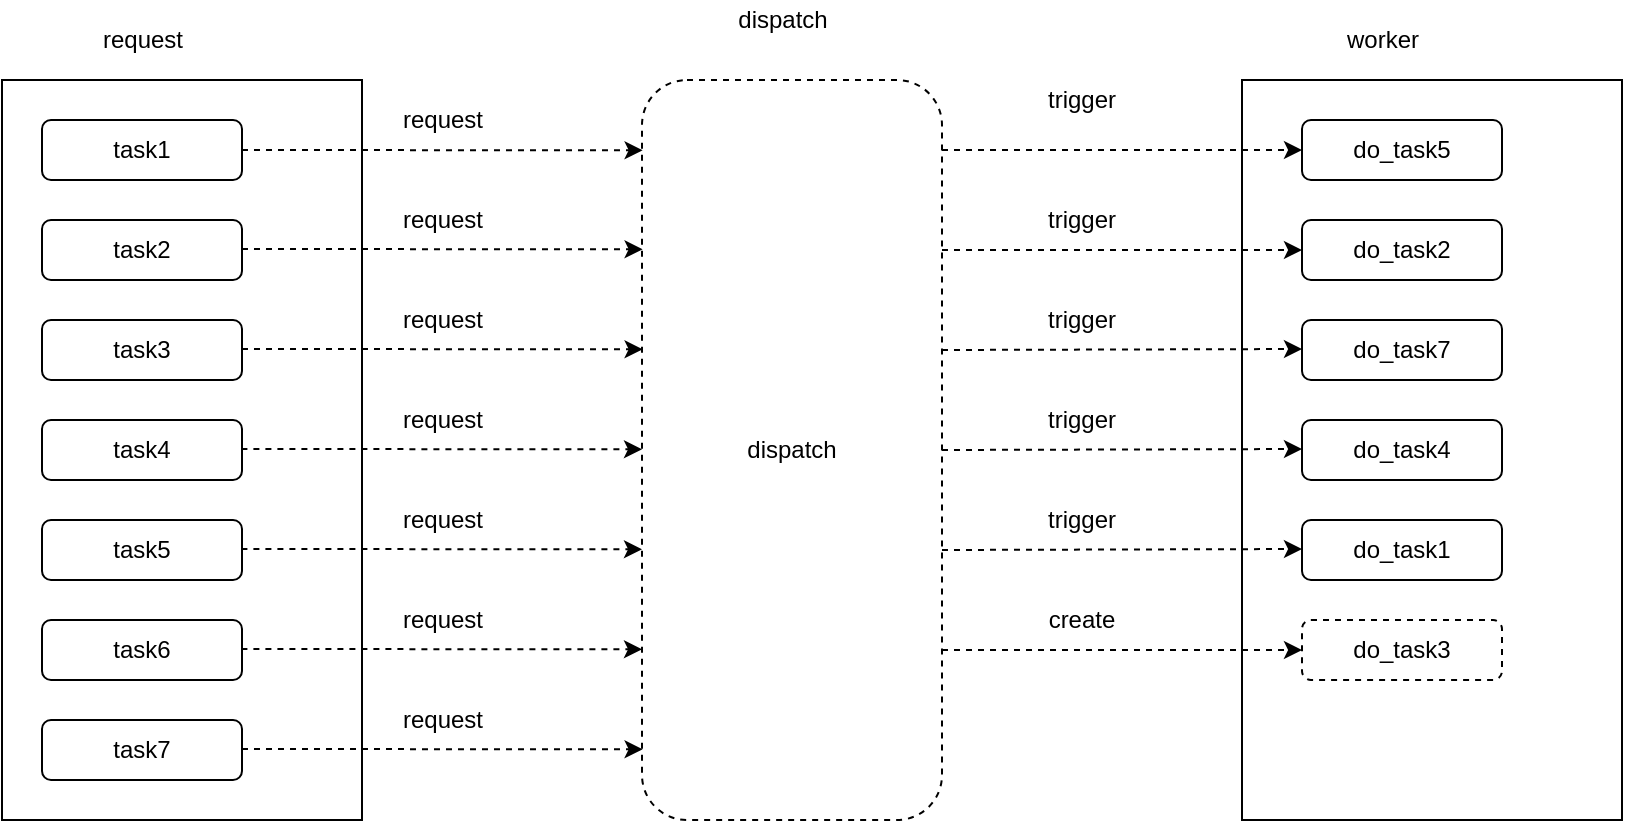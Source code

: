 <mxfile version="14.1.8" type="device"><diagram id="k_ibR48YX0XUT3XEo1NE" name="第 1 页"><mxGraphModel dx="1849" dy="497" grid="1" gridSize="10" guides="1" tooltips="1" connect="1" arrows="1" fold="1" page="1" pageScale="1" pageWidth="827" pageHeight="1169" math="0" shadow="0"><root><mxCell id="0"/><mxCell id="1" parent="0"/><mxCell id="H5HB85lelzi5ELvp5ldq-1" value="" style="rounded=0;whiteSpace=wrap;html=1;" vertex="1" parent="1"><mxGeometry x="-70" y="90" width="180" height="370" as="geometry"/></mxCell><mxCell id="H5HB85lelzi5ELvp5ldq-2" value="task1" style="rounded=1;whiteSpace=wrap;html=1;" vertex="1" parent="1"><mxGeometry x="-50" y="110" width="100" height="30" as="geometry"/></mxCell><mxCell id="H5HB85lelzi5ELvp5ldq-3" value="task2" style="rounded=1;whiteSpace=wrap;html=1;" vertex="1" parent="1"><mxGeometry x="-50" y="160" width="100" height="30" as="geometry"/></mxCell><mxCell id="H5HB85lelzi5ELvp5ldq-4" value="task3" style="rounded=1;whiteSpace=wrap;html=1;" vertex="1" parent="1"><mxGeometry x="-50" y="210" width="100" height="30" as="geometry"/></mxCell><mxCell id="H5HB85lelzi5ELvp5ldq-5" value="task4" style="rounded=1;whiteSpace=wrap;html=1;" vertex="1" parent="1"><mxGeometry x="-50" y="260" width="100" height="30" as="geometry"/></mxCell><mxCell id="H5HB85lelzi5ELvp5ldq-6" value="task5" style="rounded=1;whiteSpace=wrap;html=1;" vertex="1" parent="1"><mxGeometry x="-50" y="310" width="100" height="30" as="geometry"/></mxCell><mxCell id="H5HB85lelzi5ELvp5ldq-7" value="" style="rounded=0;whiteSpace=wrap;html=1;" vertex="1" parent="1"><mxGeometry x="550" y="90" width="190" height="370" as="geometry"/></mxCell><mxCell id="H5HB85lelzi5ELvp5ldq-8" value="do_task5" style="rounded=1;whiteSpace=wrap;html=1;" vertex="1" parent="1"><mxGeometry x="580" y="110" width="100" height="30" as="geometry"/></mxCell><mxCell id="H5HB85lelzi5ELvp5ldq-9" value="do_task2" style="rounded=1;whiteSpace=wrap;html=1;" vertex="1" parent="1"><mxGeometry x="580" y="160" width="100" height="30" as="geometry"/></mxCell><mxCell id="H5HB85lelzi5ELvp5ldq-10" value="do_task7" style="rounded=1;whiteSpace=wrap;html=1;" vertex="1" parent="1"><mxGeometry x="580" y="210" width="100" height="30" as="geometry"/></mxCell><mxCell id="H5HB85lelzi5ELvp5ldq-11" value="do_task4" style="rounded=1;whiteSpace=wrap;html=1;" vertex="1" parent="1"><mxGeometry x="580" y="260" width="100" height="30" as="geometry"/></mxCell><mxCell id="H5HB85lelzi5ELvp5ldq-12" value="do_task1" style="rounded=1;whiteSpace=wrap;html=1;" vertex="1" parent="1"><mxGeometry x="580" y="310" width="100" height="30" as="geometry"/></mxCell><mxCell id="H5HB85lelzi5ELvp5ldq-13" value="request" style="text;html=1;align=center;verticalAlign=middle;resizable=0;points=[];autosize=1;" vertex="1" parent="1"><mxGeometry x="-30" y="60" width="60" height="20" as="geometry"/></mxCell><mxCell id="H5HB85lelzi5ELvp5ldq-15" value="worker" style="text;html=1;align=center;verticalAlign=middle;resizable=0;points=[];autosize=1;" vertex="1" parent="1"><mxGeometry x="595" y="60" width="50" height="20" as="geometry"/></mxCell><mxCell id="H5HB85lelzi5ELvp5ldq-16" value="" style="endArrow=classic;html=1;entryX=0;entryY=0.5;entryDx=0;entryDy=0;dashed=1;" edge="1" parent="1" target="H5HB85lelzi5ELvp5ldq-8"><mxGeometry width="50" height="50" relative="1" as="geometry"><mxPoint x="400" y="125" as="sourcePoint"/><mxPoint x="350" y="130" as="targetPoint"/></mxGeometry></mxCell><mxCell id="H5HB85lelzi5ELvp5ldq-18" value="" style="endArrow=classic;html=1;entryX=0;entryY=0.5;entryDx=0;entryDy=0;dashed=1;" edge="1" parent="1" target="H5HB85lelzi5ELvp5ldq-9"><mxGeometry width="50" height="50" relative="1" as="geometry"><mxPoint x="400" y="175" as="sourcePoint"/><mxPoint x="430" y="174.5" as="targetPoint"/></mxGeometry></mxCell><mxCell id="H5HB85lelzi5ELvp5ldq-19" value="" style="endArrow=classic;html=1;entryX=0;entryY=0.5;entryDx=0;entryDy=0;dashed=1;" edge="1" parent="1"><mxGeometry width="50" height="50" relative="1" as="geometry"><mxPoint x="400" y="225" as="sourcePoint"/><mxPoint x="580" y="224.5" as="targetPoint"/></mxGeometry></mxCell><mxCell id="H5HB85lelzi5ELvp5ldq-20" value="" style="endArrow=classic;html=1;entryX=0;entryY=0.5;entryDx=0;entryDy=0;dashed=1;" edge="1" parent="1"><mxGeometry width="50" height="50" relative="1" as="geometry"><mxPoint x="400" y="275" as="sourcePoint"/><mxPoint x="580" y="274.5" as="targetPoint"/></mxGeometry></mxCell><mxCell id="H5HB85lelzi5ELvp5ldq-21" value="" style="endArrow=classic;html=1;entryX=0;entryY=0.5;entryDx=0;entryDy=0;dashed=1;" edge="1" parent="1"><mxGeometry width="50" height="50" relative="1" as="geometry"><mxPoint x="400" y="325" as="sourcePoint"/><mxPoint x="580" y="324.5" as="targetPoint"/></mxGeometry></mxCell><mxCell id="H5HB85lelzi5ELvp5ldq-22" value="task6" style="rounded=1;whiteSpace=wrap;html=1;" vertex="1" parent="1"><mxGeometry x="-50" y="360" width="100" height="30" as="geometry"/></mxCell><mxCell id="H5HB85lelzi5ELvp5ldq-23" value="do_task3" style="rounded=1;whiteSpace=wrap;html=1;dashed=1;" vertex="1" parent="1"><mxGeometry x="580" y="360" width="100" height="30" as="geometry"/></mxCell><mxCell id="H5HB85lelzi5ELvp5ldq-24" value="task7" style="rounded=1;whiteSpace=wrap;html=1;" vertex="1" parent="1"><mxGeometry x="-50" y="410" width="100" height="30" as="geometry"/></mxCell><mxCell id="H5HB85lelzi5ELvp5ldq-25" value="" style="endArrow=classic;html=1;dashed=1;entryX=0;entryY=0.5;entryDx=0;entryDy=0;" edge="1" parent="1" target="H5HB85lelzi5ELvp5ldq-23"><mxGeometry relative="1" as="geometry"><mxPoint x="400" y="375" as="sourcePoint"/><mxPoint x="280" y="370" as="targetPoint"/><Array as="points"><mxPoint x="400" y="375"/></Array></mxGeometry></mxCell><mxCell id="H5HB85lelzi5ELvp5ldq-27" value="create" style="text;html=1;strokeColor=none;fillColor=none;align=center;verticalAlign=middle;whiteSpace=wrap;rounded=0;dashed=1;" vertex="1" parent="1"><mxGeometry x="450" y="350" width="40" height="20" as="geometry"/></mxCell><mxCell id="H5HB85lelzi5ELvp5ldq-29" value="trigger" style="text;html=1;strokeColor=none;fillColor=none;align=center;verticalAlign=middle;whiteSpace=wrap;rounded=0;dashed=1;" vertex="1" parent="1"><mxGeometry x="450" y="90" width="40" height="20" as="geometry"/></mxCell><mxCell id="H5HB85lelzi5ELvp5ldq-30" value="trigger" style="text;html=1;strokeColor=none;fillColor=none;align=center;verticalAlign=middle;whiteSpace=wrap;rounded=0;dashed=1;" vertex="1" parent="1"><mxGeometry x="450" y="150" width="40" height="20" as="geometry"/></mxCell><mxCell id="H5HB85lelzi5ELvp5ldq-31" value="trigger" style="text;html=1;strokeColor=none;fillColor=none;align=center;verticalAlign=middle;whiteSpace=wrap;rounded=0;dashed=1;" vertex="1" parent="1"><mxGeometry x="450" y="200" width="40" height="20" as="geometry"/></mxCell><mxCell id="H5HB85lelzi5ELvp5ldq-32" value="trigger" style="text;html=1;strokeColor=none;fillColor=none;align=center;verticalAlign=middle;whiteSpace=wrap;rounded=0;dashed=1;" vertex="1" parent="1"><mxGeometry x="450" y="250" width="40" height="20" as="geometry"/></mxCell><mxCell id="H5HB85lelzi5ELvp5ldq-33" value="trigger" style="text;html=1;strokeColor=none;fillColor=none;align=center;verticalAlign=middle;whiteSpace=wrap;rounded=0;dashed=1;" vertex="1" parent="1"><mxGeometry x="450" y="300" width="40" height="20" as="geometry"/></mxCell><mxCell id="H5HB85lelzi5ELvp5ldq-38" value="dispatch" style="rounded=1;whiteSpace=wrap;html=1;dashed=1;" vertex="1" parent="1"><mxGeometry x="250" y="90" width="150" height="370" as="geometry"/></mxCell><mxCell id="H5HB85lelzi5ELvp5ldq-39" value="dispatch" style="text;html=1;align=center;verticalAlign=middle;resizable=0;points=[];autosize=1;" vertex="1" parent="1"><mxGeometry x="290" y="50" width="60" height="20" as="geometry"/></mxCell><mxCell id="H5HB85lelzi5ELvp5ldq-41" value="" style="endArrow=classic;html=1;dashed=1;exitX=1;exitY=0.5;exitDx=0;exitDy=0;entryX=0.002;entryY=0.095;entryDx=0;entryDy=0;entryPerimeter=0;" edge="1" parent="1" source="H5HB85lelzi5ELvp5ldq-2" target="H5HB85lelzi5ELvp5ldq-38"><mxGeometry width="50" height="50" relative="1" as="geometry"><mxPoint x="50" y="113.5" as="sourcePoint"/><mxPoint x="240" y="123" as="targetPoint"/></mxGeometry></mxCell><mxCell id="H5HB85lelzi5ELvp5ldq-43" value="" style="endArrow=classic;html=1;dashed=1;exitX=1;exitY=0.5;exitDx=0;exitDy=0;entryX=0.002;entryY=0.095;entryDx=0;entryDy=0;entryPerimeter=0;" edge="1" parent="1"><mxGeometry width="50" height="50" relative="1" as="geometry"><mxPoint x="50" y="174.5" as="sourcePoint"/><mxPoint x="250.3" y="174.65" as="targetPoint"/></mxGeometry></mxCell><mxCell id="H5HB85lelzi5ELvp5ldq-44" value="" style="endArrow=classic;html=1;dashed=1;exitX=1;exitY=0.5;exitDx=0;exitDy=0;entryX=0.002;entryY=0.095;entryDx=0;entryDy=0;entryPerimeter=0;" edge="1" parent="1"><mxGeometry width="50" height="50" relative="1" as="geometry"><mxPoint x="50" y="224.5" as="sourcePoint"/><mxPoint x="250.3" y="224.65" as="targetPoint"/></mxGeometry></mxCell><mxCell id="H5HB85lelzi5ELvp5ldq-45" value="" style="endArrow=classic;html=1;dashed=1;exitX=1;exitY=0.5;exitDx=0;exitDy=0;entryX=0.002;entryY=0.095;entryDx=0;entryDy=0;entryPerimeter=0;" edge="1" parent="1"><mxGeometry width="50" height="50" relative="1" as="geometry"><mxPoint x="49.7" y="274.5" as="sourcePoint"/><mxPoint x="250.0" y="274.65" as="targetPoint"/></mxGeometry></mxCell><mxCell id="H5HB85lelzi5ELvp5ldq-46" value="" style="endArrow=classic;html=1;dashed=1;exitX=1;exitY=0.5;exitDx=0;exitDy=0;entryX=0.002;entryY=0.095;entryDx=0;entryDy=0;entryPerimeter=0;" edge="1" parent="1"><mxGeometry width="50" height="50" relative="1" as="geometry"><mxPoint x="49.7" y="324.5" as="sourcePoint"/><mxPoint x="250.0" y="324.65" as="targetPoint"/></mxGeometry></mxCell><mxCell id="H5HB85lelzi5ELvp5ldq-47" value="" style="endArrow=classic;html=1;dashed=1;exitX=1;exitY=0.5;exitDx=0;exitDy=0;entryX=0.002;entryY=0.095;entryDx=0;entryDy=0;entryPerimeter=0;" edge="1" parent="1"><mxGeometry width="50" height="50" relative="1" as="geometry"><mxPoint x="49.7" y="374.5" as="sourcePoint"/><mxPoint x="250.0" y="374.65" as="targetPoint"/></mxGeometry></mxCell><mxCell id="H5HB85lelzi5ELvp5ldq-48" value="" style="endArrow=classic;html=1;dashed=1;exitX=1;exitY=0.5;exitDx=0;exitDy=0;entryX=0.002;entryY=0.095;entryDx=0;entryDy=0;entryPerimeter=0;" edge="1" parent="1"><mxGeometry width="50" height="50" relative="1" as="geometry"><mxPoint x="50" y="424.5" as="sourcePoint"/><mxPoint x="250.3" y="424.65" as="targetPoint"/></mxGeometry></mxCell><mxCell id="H5HB85lelzi5ELvp5ldq-49" value="request" style="text;html=1;align=center;verticalAlign=middle;resizable=0;points=[];autosize=1;" vertex="1" parent="1"><mxGeometry x="120" y="100" width="60" height="20" as="geometry"/></mxCell><mxCell id="H5HB85lelzi5ELvp5ldq-51" value="request" style="text;html=1;align=center;verticalAlign=middle;resizable=0;points=[];autosize=1;" vertex="1" parent="1"><mxGeometry x="120" y="150" width="60" height="20" as="geometry"/></mxCell><mxCell id="H5HB85lelzi5ELvp5ldq-52" value="request" style="text;html=1;align=center;verticalAlign=middle;resizable=0;points=[];autosize=1;" vertex="1" parent="1"><mxGeometry x="120" y="200" width="60" height="20" as="geometry"/></mxCell><mxCell id="H5HB85lelzi5ELvp5ldq-53" value="request" style="text;html=1;align=center;verticalAlign=middle;resizable=0;points=[];autosize=1;" vertex="1" parent="1"><mxGeometry x="120" y="250" width="60" height="20" as="geometry"/></mxCell><mxCell id="H5HB85lelzi5ELvp5ldq-54" value="request" style="text;html=1;align=center;verticalAlign=middle;resizable=0;points=[];autosize=1;" vertex="1" parent="1"><mxGeometry x="120" y="300" width="60" height="20" as="geometry"/></mxCell><mxCell id="H5HB85lelzi5ELvp5ldq-55" value="request" style="text;html=1;align=center;verticalAlign=middle;resizable=0;points=[];autosize=1;" vertex="1" parent="1"><mxGeometry x="120" y="350" width="60" height="20" as="geometry"/></mxCell><mxCell id="H5HB85lelzi5ELvp5ldq-56" value="request" style="text;html=1;align=center;verticalAlign=middle;resizable=0;points=[];autosize=1;" vertex="1" parent="1"><mxGeometry x="120" y="400" width="60" height="20" as="geometry"/></mxCell></root></mxGraphModel></diagram></mxfile>